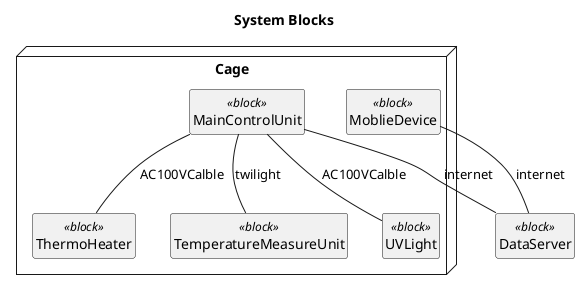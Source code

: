 @startuml

title System Blocks

hide circle
hide empty members
hide method

package "Cage" as NodeCage <<node>>{
  class "MoblieDevice" as BlockMobileDevice <<block>>{
  }
  
  class "TemperatureMeasureUnit" as BlockTemperatureMeasureUnit <<block>>{
  }
  
  class "MainControlUnit" as BlockMainControlUnit <<block>>{
  }
  
  class "UVLight" as BlockUVLight <<block>>{
  }
  
  class "ThermoHeater" as BlockThermoHeater <<block>>{
  }
}
class "DataServer" as BlockDataServer <<block>>{
}

BlockMobileDevice -- BlockDataServer : internet 
BlockMainControlUnit -- BlockDataServer : internet
BlockMainControlUnit -- BlockTemperatureMeasureUnit : twilight
BlockMainControlUnit -- BlockThermoHeater : AC100VCalble
BlockMainControlUnit -- BlockUVLight : AC100VCalble


@enduml

